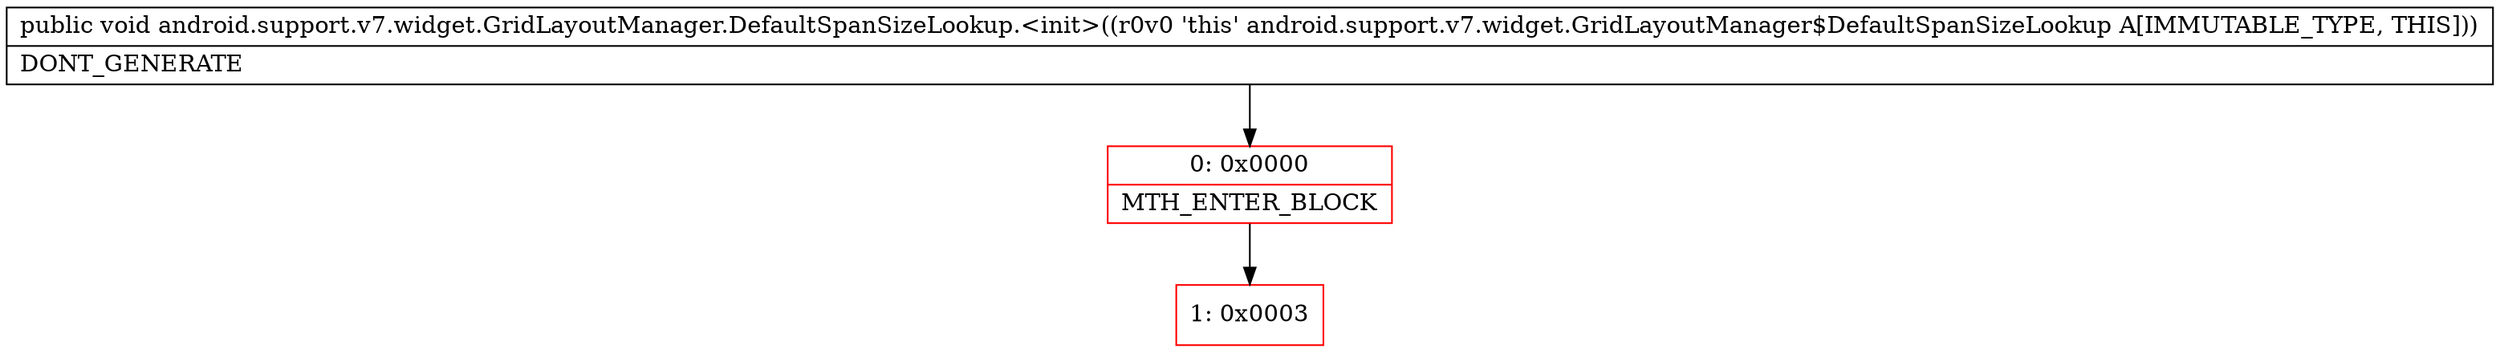 digraph "CFG forandroid.support.v7.widget.GridLayoutManager.DefaultSpanSizeLookup.\<init\>()V" {
subgraph cluster_Region_1649322641 {
label = "R(0)";
node [shape=record,color=blue];
}
Node_0 [shape=record,color=red,label="{0\:\ 0x0000|MTH_ENTER_BLOCK\l}"];
Node_1 [shape=record,color=red,label="{1\:\ 0x0003}"];
MethodNode[shape=record,label="{public void android.support.v7.widget.GridLayoutManager.DefaultSpanSizeLookup.\<init\>((r0v0 'this' android.support.v7.widget.GridLayoutManager$DefaultSpanSizeLookup A[IMMUTABLE_TYPE, THIS]))  | DONT_GENERATE\l}"];
MethodNode -> Node_0;
Node_0 -> Node_1;
}

